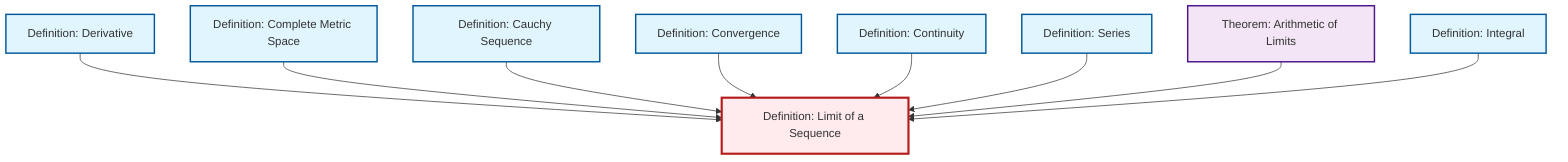graph TD
    classDef definition fill:#e1f5fe,stroke:#01579b,stroke-width:2px
    classDef theorem fill:#f3e5f5,stroke:#4a148c,stroke-width:2px
    classDef axiom fill:#fff3e0,stroke:#e65100,stroke-width:2px
    classDef example fill:#e8f5e9,stroke:#1b5e20,stroke-width:2px
    classDef current fill:#ffebee,stroke:#b71c1c,stroke-width:3px
    def-continuity["Definition: Continuity"]:::definition
    def-series["Definition: Series"]:::definition
    def-derivative["Definition: Derivative"]:::definition
    def-convergence["Definition: Convergence"]:::definition
    def-cauchy-sequence["Definition: Cauchy Sequence"]:::definition
    thm-limit-arithmetic["Theorem: Arithmetic of Limits"]:::theorem
    def-complete-metric-space["Definition: Complete Metric Space"]:::definition
    def-limit["Definition: Limit of a Sequence"]:::definition
    def-integral["Definition: Integral"]:::definition
    def-derivative --> def-limit
    def-complete-metric-space --> def-limit
    def-cauchy-sequence --> def-limit
    def-convergence --> def-limit
    def-continuity --> def-limit
    def-series --> def-limit
    thm-limit-arithmetic --> def-limit
    def-integral --> def-limit
    class def-limit current